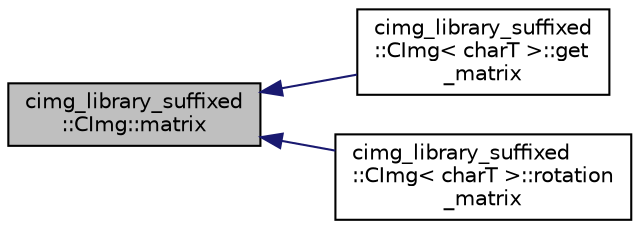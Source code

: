 digraph "cimg_library_suffixed::CImg::matrix"
{
  edge [fontname="Helvetica",fontsize="10",labelfontname="Helvetica",labelfontsize="10"];
  node [fontname="Helvetica",fontsize="10",shape=record];
  rankdir="LR";
  Node2476 [label="cimg_library_suffixed\l::CImg::matrix",height=0.2,width=0.4,color="black", fillcolor="grey75", style="filled", fontcolor="black"];
  Node2476 -> Node2477 [dir="back",color="midnightblue",fontsize="10",style="solid",fontname="Helvetica"];
  Node2477 [label="cimg_library_suffixed\l::CImg\< charT \>::get\l_matrix",height=0.2,width=0.4,color="black", fillcolor="white", style="filled",URL="$structcimg__library__suffixed_1_1_c_img.html#ab785a9eaeb7545d46e8c355567a325a4",tooltip="Resize image to become a scalar square matrix . "];
  Node2476 -> Node2478 [dir="back",color="midnightblue",fontsize="10",style="solid",fontname="Helvetica"];
  Node2478 [label="cimg_library_suffixed\l::CImg\< charT \>::rotation\l_matrix",height=0.2,width=0.4,color="black", fillcolor="white", style="filled",URL="$structcimg__library__suffixed_1_1_c_img.html#a18ba2075fe783f6b185de03695bd625f",tooltip="Return a 3x3 rotation matrix from an { axis + angle } or a quaternion. "];
}
